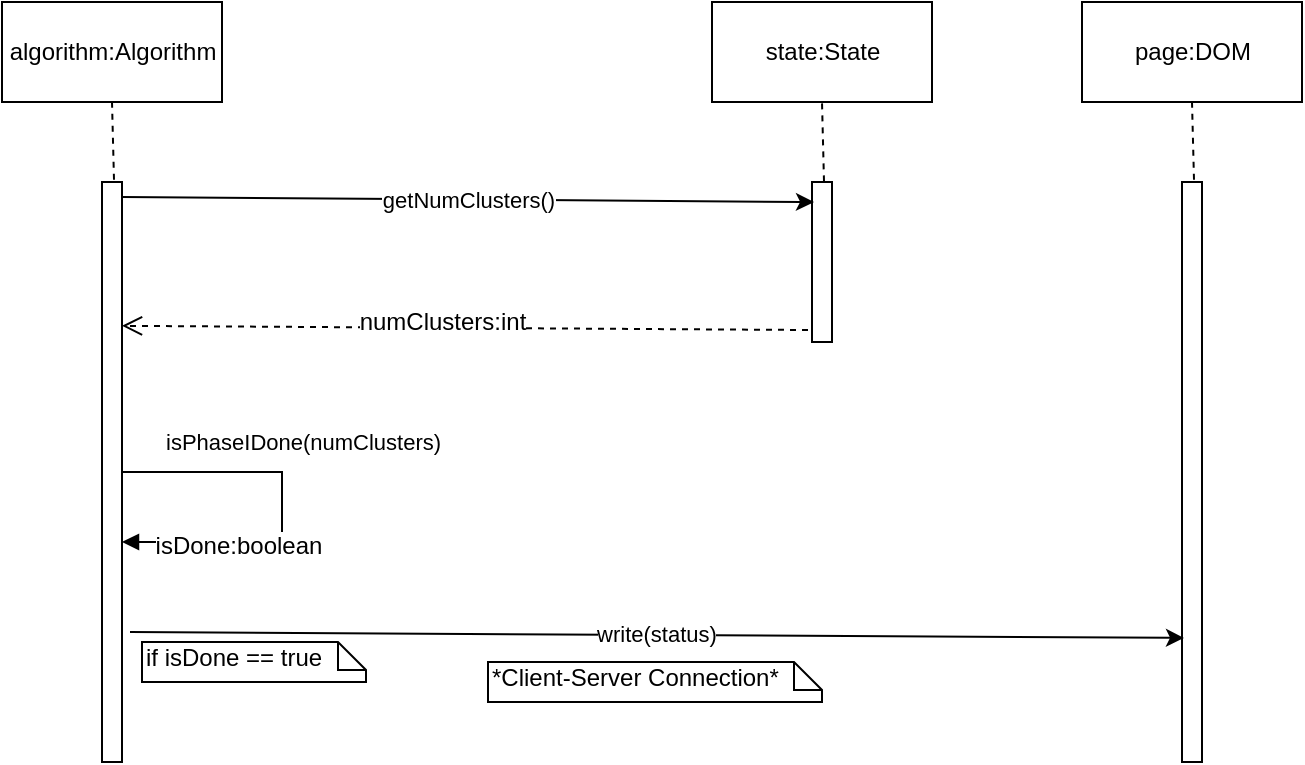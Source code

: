 <mxfile version="10.6.0" type="google"><diagram id="psEZghdtrGLgTeYyfdRm" name="Page-1"><mxGraphModel dx="1010" dy="550" grid="1" gridSize="10" guides="1" tooltips="1" connect="1" arrows="1" fold="1" page="1" pageScale="1" pageWidth="850" pageHeight="1100" math="0" shadow="0"><root><mxCell id="0"/><mxCell id="1" parent="0"/><mxCell id="Tlr55pRKFySiEU35045g-35" value="" style="html=1;points=[];perimeter=orthogonalPerimeter;" parent="1" vertex="1"><mxGeometry x="100" y="130" width="10" height="290" as="geometry"/></mxCell><mxCell id="Tlr55pRKFySiEU35045g-36" value="algorithm:Algorithm" style="html=1;" parent="1" vertex="1"><mxGeometry x="50" y="40" width="110" height="50" as="geometry"/></mxCell><mxCell id="Tlr55pRKFySiEU35045g-37" value="" style="endArrow=none;dashed=1;html=1;entryX=0.5;entryY=1;entryDx=0;entryDy=0;exitX=0.6;exitY=-0.004;exitDx=0;exitDy=0;exitPerimeter=0;" parent="1" source="Tlr55pRKFySiEU35045g-35" target="Tlr55pRKFySiEU35045g-36" edge="1"><mxGeometry width="50" height="50" relative="1" as="geometry"><mxPoint x="-100" y="300" as="sourcePoint"/><mxPoint x="-50" y="250" as="targetPoint"/></mxGeometry></mxCell><mxCell id="Tlr55pRKFySiEU35045g-38" value="" style="html=1;points=[];perimeter=orthogonalPerimeter;" parent="1" vertex="1"><mxGeometry x="455" y="130" width="10" height="80" as="geometry"/></mxCell><mxCell id="Tlr55pRKFySiEU35045g-39" value="state:State" style="html=1;" parent="1" vertex="1"><mxGeometry x="405" y="40" width="110" height="50" as="geometry"/></mxCell><mxCell id="Tlr55pRKFySiEU35045g-40" value="" style="endArrow=none;dashed=1;html=1;entryX=0.5;entryY=1;entryDx=0;entryDy=0;exitX=0.6;exitY=-0.004;exitDx=0;exitDy=0;exitPerimeter=0;" parent="1" source="Tlr55pRKFySiEU35045g-38" target="Tlr55pRKFySiEU35045g-39" edge="1"><mxGeometry width="50" height="50" relative="1" as="geometry"><mxPoint x="255" y="300" as="sourcePoint"/><mxPoint x="305" y="250" as="targetPoint"/></mxGeometry></mxCell><mxCell id="Tlr55pRKFySiEU35045g-41" value="getNumClusters()" style="endArrow=classic;html=1;exitX=1;exitY=0.026;exitDx=0;exitDy=0;exitPerimeter=0;entryX=0.1;entryY=0.125;entryDx=0;entryDy=0;entryPerimeter=0;" parent="1" source="Tlr55pRKFySiEU35045g-35" target="Tlr55pRKFySiEU35045g-38" edge="1"><mxGeometry width="50" height="50" relative="1" as="geometry"><mxPoint x="301" y="150" as="sourcePoint"/><mxPoint x="490" y="150" as="targetPoint"/></mxGeometry></mxCell><mxCell id="Tlr55pRKFySiEU35045g-42" value="" style="html=1;points=[];perimeter=orthogonalPerimeter;" parent="1" vertex="1"><mxGeometry x="640" y="130" width="10" height="290" as="geometry"/></mxCell><mxCell id="Tlr55pRKFySiEU35045g-43" value="page:DOM" style="html=1;" parent="1" vertex="1"><mxGeometry x="590" y="40" width="110" height="50" as="geometry"/></mxCell><mxCell id="Tlr55pRKFySiEU35045g-44" value="" style="endArrow=none;dashed=1;html=1;entryX=0.5;entryY=1;entryDx=0;entryDy=0;exitX=0.6;exitY=-0.004;exitDx=0;exitDy=0;exitPerimeter=0;" parent="1" source="Tlr55pRKFySiEU35045g-42" target="Tlr55pRKFySiEU35045g-43" edge="1"><mxGeometry width="50" height="50" relative="1" as="geometry"><mxPoint x="440" y="300" as="sourcePoint"/><mxPoint x="490" y="250" as="targetPoint"/></mxGeometry></mxCell><mxCell id="Tlr55pRKFySiEU35045g-45" value="isPhaseIDone(numClusters)" style="edgeStyle=orthogonalEdgeStyle;html=1;align=left;spacingLeft=2;endArrow=block;rounded=0;" parent="1" edge="1"><mxGeometry x="-0.821" y="15" relative="1" as="geometry"><mxPoint x="110" y="275" as="sourcePoint"/><Array as="points"><mxPoint x="190" y="275"/><mxPoint x="190" y="310"/></Array><mxPoint x="110" y="310" as="targetPoint"/><mxPoint as="offset"/></mxGeometry></mxCell><mxCell id="Tlr55pRKFySiEU35045g-46" value="isDone:boolean" style="text;html=1;resizable=0;points=[];align=center;verticalAlign=middle;labelBackgroundColor=#ffffff;" parent="Tlr55pRKFySiEU35045g-45" vertex="1" connectable="0"><mxGeometry x="0.411" y="2" relative="1" as="geometry"><mxPoint as="offset"/></mxGeometry></mxCell><mxCell id="Tlr55pRKFySiEU35045g-47" value="write(status)" style="endArrow=classic;html=1;entryX=0.1;entryY=0.786;entryDx=0;entryDy=0;entryPerimeter=0;exitX=1.4;exitY=0.776;exitDx=0;exitDy=0;exitPerimeter=0;" parent="1" source="Tlr55pRKFySiEU35045g-35" target="Tlr55pRKFySiEU35045g-42" edge="1"><mxGeometry width="50" height="50" relative="1" as="geometry"><mxPoint x="464" y="210" as="sourcePoint"/><mxPoint x="630" y="210" as="targetPoint"/></mxGeometry></mxCell><mxCell id="Tlr55pRKFySiEU35045g-48" value="" style="html=1;verticalAlign=bottom;endArrow=open;dashed=1;endSize=8;exitX=-0.2;exitY=0.925;exitDx=0;exitDy=0;exitPerimeter=0;entryX=1;entryY=0.248;entryDx=0;entryDy=0;entryPerimeter=0;" parent="1" source="Tlr55pRKFySiEU35045g-38" target="Tlr55pRKFySiEU35045g-35" edge="1"><mxGeometry relative="1" as="geometry"><mxPoint x="625" y="400" as="sourcePoint"/><mxPoint x="460" y="421" as="targetPoint"/></mxGeometry></mxCell><mxCell id="Tlr55pRKFySiEU35045g-49" value="numClusters:int" style="text;html=1;resizable=0;points=[];align=center;verticalAlign=middle;labelBackgroundColor=#ffffff;" parent="Tlr55pRKFySiEU35045g-48" vertex="1" connectable="0"><mxGeometry x="0.069" y="-3" relative="1" as="geometry"><mxPoint as="offset"/></mxGeometry></mxCell><mxCell id="Tlr55pRKFySiEU35045g-50" value="*Client-Server Connection*" style="shape=note;whiteSpace=wrap;html=1;size=14;verticalAlign=top;align=left;spacingTop=-6;" parent="1" vertex="1"><mxGeometry x="293" y="370" width="167" height="20" as="geometry"/></mxCell><mxCell id="Tlr55pRKFySiEU35045g-51" value="if isDone == true" style="shape=note;whiteSpace=wrap;html=1;size=14;verticalAlign=top;align=left;spacingTop=-6;" parent="1" vertex="1"><mxGeometry x="120" y="360" width="112" height="20" as="geometry"/></mxCell></root></mxGraphModel></diagram></mxfile>